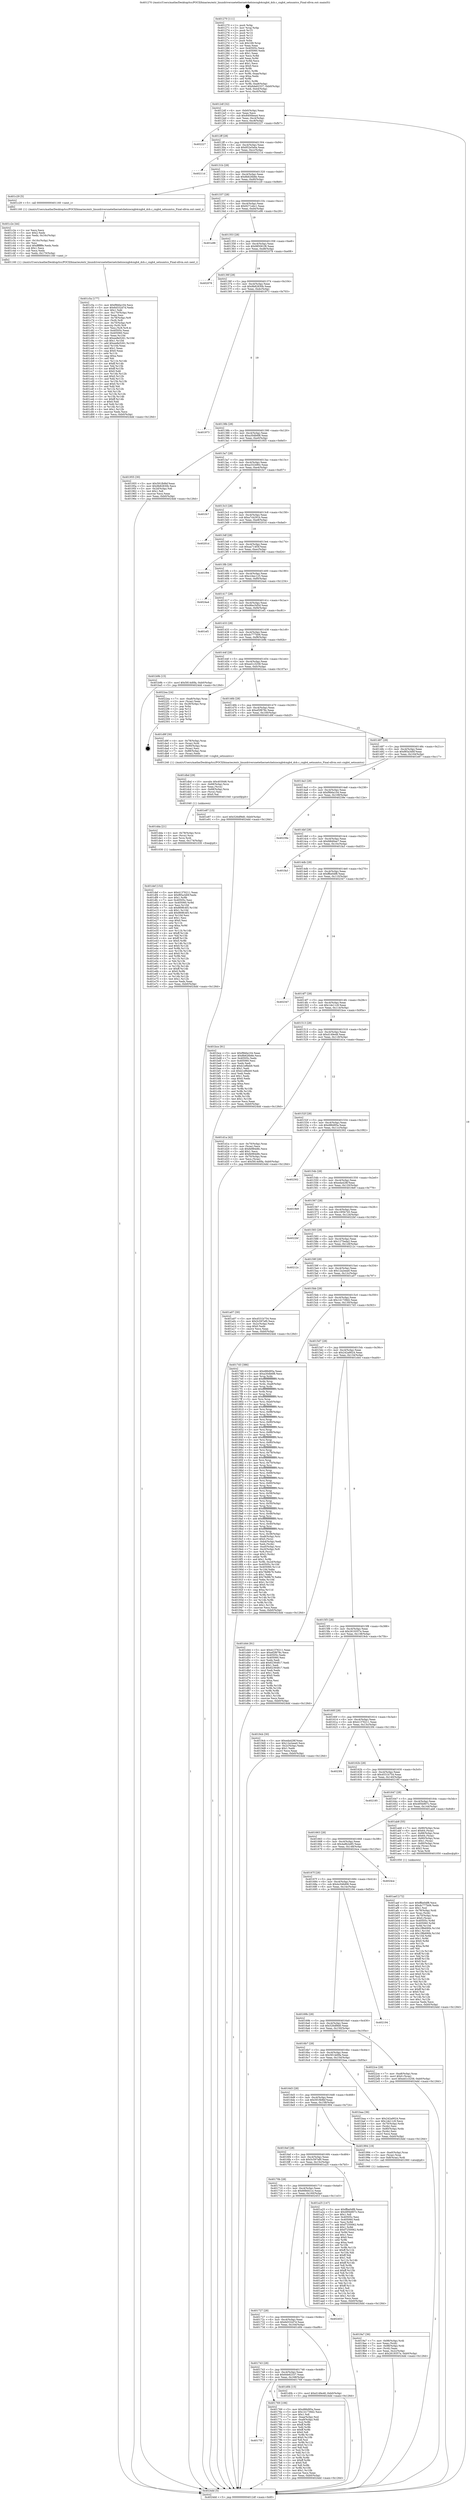 digraph "0x401270" {
  label = "0x401270 (/mnt/c/Users/mathe/Desktop/tcc/POCII/binaries/extr_linuxdriversnetethernetchelsiocxgb4cxgb4_dcb.c_cxgb4_setnumtcs_Final-ollvm.out::main(0))"
  labelloc = "t"
  node[shape=record]

  Entry [label="",width=0.3,height=0.3,shape=circle,fillcolor=black,style=filled]
  "0x4012df" [label="{
     0x4012df [32]\l
     | [instrs]\l
     &nbsp;&nbsp;0x4012df \<+6\>: mov -0xb0(%rbp),%eax\l
     &nbsp;&nbsp;0x4012e5 \<+2\>: mov %eax,%ecx\l
     &nbsp;&nbsp;0x4012e7 \<+6\>: sub $0x8400bea4,%ecx\l
     &nbsp;&nbsp;0x4012ed \<+6\>: mov %eax,-0xc4(%rbp)\l
     &nbsp;&nbsp;0x4012f3 \<+6\>: mov %ecx,-0xc8(%rbp)\l
     &nbsp;&nbsp;0x4012f9 \<+6\>: je 0000000000402227 \<main+0xfb7\>\l
  }"]
  "0x402227" [label="{
     0x402227\l
  }", style=dashed]
  "0x4012ff" [label="{
     0x4012ff [28]\l
     | [instrs]\l
     &nbsp;&nbsp;0x4012ff \<+5\>: jmp 0000000000401304 \<main+0x94\>\l
     &nbsp;&nbsp;0x401304 \<+6\>: mov -0xc4(%rbp),%eax\l
     &nbsp;&nbsp;0x40130a \<+5\>: sub $0x852e5a0a,%eax\l
     &nbsp;&nbsp;0x40130f \<+6\>: mov %eax,-0xcc(%rbp)\l
     &nbsp;&nbsp;0x401315 \<+6\>: je 000000000040211d \<main+0xead\>\l
  }"]
  Exit [label="",width=0.3,height=0.3,shape=circle,fillcolor=black,style=filled,peripheries=2]
  "0x40211d" [label="{
     0x40211d\l
  }", style=dashed]
  "0x40131b" [label="{
     0x40131b [28]\l
     | [instrs]\l
     &nbsp;&nbsp;0x40131b \<+5\>: jmp 0000000000401320 \<main+0xb0\>\l
     &nbsp;&nbsp;0x401320 \<+6\>: mov -0xc4(%rbp),%eax\l
     &nbsp;&nbsp;0x401326 \<+5\>: sub $0x8b626b8e,%eax\l
     &nbsp;&nbsp;0x40132b \<+6\>: mov %eax,-0xd0(%rbp)\l
     &nbsp;&nbsp;0x401331 \<+6\>: je 0000000000401c29 \<main+0x9b9\>\l
  }"]
  "0x401def" [label="{
     0x401def [152]\l
     | [instrs]\l
     &nbsp;&nbsp;0x401def \<+5\>: mov $0x41376211,%eax\l
     &nbsp;&nbsp;0x401df4 \<+5\>: mov $0xf85a3d0f,%edx\l
     &nbsp;&nbsp;0x401df9 \<+3\>: mov $0x1,%r8b\l
     &nbsp;&nbsp;0x401dfc \<+7\>: mov 0x40505c,%esi\l
     &nbsp;&nbsp;0x401e03 \<+8\>: mov 0x405060,%r9d\l
     &nbsp;&nbsp;0x401e0b \<+3\>: mov %esi,%r10d\l
     &nbsp;&nbsp;0x401e0e \<+7\>: sub $0x869fc4f3,%r10d\l
     &nbsp;&nbsp;0x401e15 \<+4\>: sub $0x1,%r10d\l
     &nbsp;&nbsp;0x401e19 \<+7\>: add $0x869fc4f3,%r10d\l
     &nbsp;&nbsp;0x401e20 \<+4\>: imul %r10d,%esi\l
     &nbsp;&nbsp;0x401e24 \<+3\>: and $0x1,%esi\l
     &nbsp;&nbsp;0x401e27 \<+3\>: cmp $0x0,%esi\l
     &nbsp;&nbsp;0x401e2a \<+4\>: sete %r11b\l
     &nbsp;&nbsp;0x401e2e \<+4\>: cmp $0xa,%r9d\l
     &nbsp;&nbsp;0x401e32 \<+3\>: setl %bl\l
     &nbsp;&nbsp;0x401e35 \<+3\>: mov %r11b,%r14b\l
     &nbsp;&nbsp;0x401e38 \<+4\>: xor $0xff,%r14b\l
     &nbsp;&nbsp;0x401e3c \<+3\>: mov %bl,%r15b\l
     &nbsp;&nbsp;0x401e3f \<+4\>: xor $0xff,%r15b\l
     &nbsp;&nbsp;0x401e43 \<+4\>: xor $0x0,%r8b\l
     &nbsp;&nbsp;0x401e47 \<+3\>: mov %r14b,%r12b\l
     &nbsp;&nbsp;0x401e4a \<+4\>: and $0x0,%r12b\l
     &nbsp;&nbsp;0x401e4e \<+3\>: and %r8b,%r11b\l
     &nbsp;&nbsp;0x401e51 \<+3\>: mov %r15b,%r13b\l
     &nbsp;&nbsp;0x401e54 \<+4\>: and $0x0,%r13b\l
     &nbsp;&nbsp;0x401e58 \<+3\>: and %r8b,%bl\l
     &nbsp;&nbsp;0x401e5b \<+3\>: or %r11b,%r12b\l
     &nbsp;&nbsp;0x401e5e \<+3\>: or %bl,%r13b\l
     &nbsp;&nbsp;0x401e61 \<+3\>: xor %r13b,%r12b\l
     &nbsp;&nbsp;0x401e64 \<+3\>: or %r15b,%r14b\l
     &nbsp;&nbsp;0x401e67 \<+4\>: xor $0xff,%r14b\l
     &nbsp;&nbsp;0x401e6b \<+4\>: or $0x0,%r8b\l
     &nbsp;&nbsp;0x401e6f \<+3\>: and %r8b,%r14b\l
     &nbsp;&nbsp;0x401e72 \<+3\>: or %r14b,%r12b\l
     &nbsp;&nbsp;0x401e75 \<+4\>: test $0x1,%r12b\l
     &nbsp;&nbsp;0x401e79 \<+3\>: cmovne %edx,%eax\l
     &nbsp;&nbsp;0x401e7c \<+6\>: mov %eax,-0xb0(%rbp)\l
     &nbsp;&nbsp;0x401e82 \<+5\>: jmp 00000000004024dd \<main+0x126d\>\l
  }"]
  "0x401c29" [label="{
     0x401c29 [5]\l
     | [instrs]\l
     &nbsp;&nbsp;0x401c29 \<+5\>: call 0000000000401160 \<next_i\>\l
     | [calls]\l
     &nbsp;&nbsp;0x401160 \{1\} (/mnt/c/Users/mathe/Desktop/tcc/POCII/binaries/extr_linuxdriversnetethernetchelsiocxgb4cxgb4_dcb.c_cxgb4_setnumtcs_Final-ollvm.out::next_i)\l
  }"]
  "0x401337" [label="{
     0x401337 [28]\l
     | [instrs]\l
     &nbsp;&nbsp;0x401337 \<+5\>: jmp 000000000040133c \<main+0xcc\>\l
     &nbsp;&nbsp;0x40133c \<+6\>: mov -0xc4(%rbp),%eax\l
     &nbsp;&nbsp;0x401342 \<+5\>: sub $0x9271ebc1,%eax\l
     &nbsp;&nbsp;0x401347 \<+6\>: mov %eax,-0xd4(%rbp)\l
     &nbsp;&nbsp;0x40134d \<+6\>: je 0000000000401e96 \<main+0xc26\>\l
  }"]
  "0x401dda" [label="{
     0x401dda [21]\l
     | [instrs]\l
     &nbsp;&nbsp;0x401dda \<+4\>: mov -0x78(%rbp),%rcx\l
     &nbsp;&nbsp;0x401dde \<+3\>: mov (%rcx),%rcx\l
     &nbsp;&nbsp;0x401de1 \<+3\>: mov %rcx,%rdi\l
     &nbsp;&nbsp;0x401de4 \<+6\>: mov %eax,-0x174(%rbp)\l
     &nbsp;&nbsp;0x401dea \<+5\>: call 0000000000401030 \<free@plt\>\l
     | [calls]\l
     &nbsp;&nbsp;0x401030 \{1\} (unknown)\l
  }"]
  "0x401e96" [label="{
     0x401e96\l
  }", style=dashed]
  "0x401353" [label="{
     0x401353 [28]\l
     | [instrs]\l
     &nbsp;&nbsp;0x401353 \<+5\>: jmp 0000000000401358 \<main+0xe8\>\l
     &nbsp;&nbsp;0x401358 \<+6\>: mov -0xc4(%rbp),%eax\l
     &nbsp;&nbsp;0x40135e \<+5\>: sub $0x985061f6,%eax\l
     &nbsp;&nbsp;0x401363 \<+6\>: mov %eax,-0xd8(%rbp)\l
     &nbsp;&nbsp;0x401369 \<+6\>: je 0000000000402078 \<main+0xe08\>\l
  }"]
  "0x401dbd" [label="{
     0x401dbd [29]\l
     | [instrs]\l
     &nbsp;&nbsp;0x401dbd \<+10\>: movabs $0x4030d6,%rdi\l
     &nbsp;&nbsp;0x401dc7 \<+4\>: mov -0x68(%rbp),%rcx\l
     &nbsp;&nbsp;0x401dcb \<+2\>: mov %eax,(%rcx)\l
     &nbsp;&nbsp;0x401dcd \<+4\>: mov -0x68(%rbp),%rcx\l
     &nbsp;&nbsp;0x401dd1 \<+2\>: mov (%rcx),%esi\l
     &nbsp;&nbsp;0x401dd3 \<+2\>: mov $0x0,%al\l
     &nbsp;&nbsp;0x401dd5 \<+5\>: call 0000000000401040 \<printf@plt\>\l
     | [calls]\l
     &nbsp;&nbsp;0x401040 \{1\} (unknown)\l
  }"]
  "0x402078" [label="{
     0x402078\l
  }", style=dashed]
  "0x40136f" [label="{
     0x40136f [28]\l
     | [instrs]\l
     &nbsp;&nbsp;0x40136f \<+5\>: jmp 0000000000401374 \<main+0x104\>\l
     &nbsp;&nbsp;0x401374 \<+6\>: mov -0xc4(%rbp),%eax\l
     &nbsp;&nbsp;0x40137a \<+5\>: sub $0x9b82830b,%eax\l
     &nbsp;&nbsp;0x40137f \<+6\>: mov %eax,-0xdc(%rbp)\l
     &nbsp;&nbsp;0x401385 \<+6\>: je 0000000000401973 \<main+0x703\>\l
  }"]
  "0x401c5a" [label="{
     0x401c5a [177]\l
     | [instrs]\l
     &nbsp;&nbsp;0x401c5a \<+5\>: mov $0xf9b6a104,%ecx\l
     &nbsp;&nbsp;0x401c5f \<+5\>: mov $0x6d332d7d,%edx\l
     &nbsp;&nbsp;0x401c64 \<+3\>: mov $0x1,%dil\l
     &nbsp;&nbsp;0x401c67 \<+6\>: mov -0x170(%rbp),%esi\l
     &nbsp;&nbsp;0x401c6d \<+3\>: imul %eax,%esi\l
     &nbsp;&nbsp;0x401c70 \<+4\>: mov -0x78(%rbp),%r8\l
     &nbsp;&nbsp;0x401c74 \<+3\>: mov (%r8),%r8\l
     &nbsp;&nbsp;0x401c77 \<+4\>: mov -0x70(%rbp),%r9\l
     &nbsp;&nbsp;0x401c7b \<+3\>: movslq (%r9),%r9\l
     &nbsp;&nbsp;0x401c7e \<+4\>: mov %esi,(%r8,%r9,4)\l
     &nbsp;&nbsp;0x401c82 \<+7\>: mov 0x40505c,%eax\l
     &nbsp;&nbsp;0x401c89 \<+7\>: mov 0x405060,%esi\l
     &nbsp;&nbsp;0x401c90 \<+3\>: mov %eax,%r10d\l
     &nbsp;&nbsp;0x401c93 \<+7\>: sub $0xee8e5261,%r10d\l
     &nbsp;&nbsp;0x401c9a \<+4\>: sub $0x1,%r10d\l
     &nbsp;&nbsp;0x401c9e \<+7\>: add $0xee8e5261,%r10d\l
     &nbsp;&nbsp;0x401ca5 \<+4\>: imul %r10d,%eax\l
     &nbsp;&nbsp;0x401ca9 \<+3\>: and $0x1,%eax\l
     &nbsp;&nbsp;0x401cac \<+3\>: cmp $0x0,%eax\l
     &nbsp;&nbsp;0x401caf \<+4\>: sete %r11b\l
     &nbsp;&nbsp;0x401cb3 \<+3\>: cmp $0xa,%esi\l
     &nbsp;&nbsp;0x401cb6 \<+3\>: setl %bl\l
     &nbsp;&nbsp;0x401cb9 \<+3\>: mov %r11b,%r14b\l
     &nbsp;&nbsp;0x401cbc \<+4\>: xor $0xff,%r14b\l
     &nbsp;&nbsp;0x401cc0 \<+3\>: mov %bl,%r15b\l
     &nbsp;&nbsp;0x401cc3 \<+4\>: xor $0xff,%r15b\l
     &nbsp;&nbsp;0x401cc7 \<+4\>: xor $0x0,%dil\l
     &nbsp;&nbsp;0x401ccb \<+3\>: mov %r14b,%r12b\l
     &nbsp;&nbsp;0x401cce \<+4\>: and $0x0,%r12b\l
     &nbsp;&nbsp;0x401cd2 \<+3\>: and %dil,%r11b\l
     &nbsp;&nbsp;0x401cd5 \<+3\>: mov %r15b,%r13b\l
     &nbsp;&nbsp;0x401cd8 \<+4\>: and $0x0,%r13b\l
     &nbsp;&nbsp;0x401cdc \<+3\>: and %dil,%bl\l
     &nbsp;&nbsp;0x401cdf \<+3\>: or %r11b,%r12b\l
     &nbsp;&nbsp;0x401ce2 \<+3\>: or %bl,%r13b\l
     &nbsp;&nbsp;0x401ce5 \<+3\>: xor %r13b,%r12b\l
     &nbsp;&nbsp;0x401ce8 \<+3\>: or %r15b,%r14b\l
     &nbsp;&nbsp;0x401ceb \<+4\>: xor $0xff,%r14b\l
     &nbsp;&nbsp;0x401cef \<+4\>: or $0x0,%dil\l
     &nbsp;&nbsp;0x401cf3 \<+3\>: and %dil,%r14b\l
     &nbsp;&nbsp;0x401cf6 \<+3\>: or %r14b,%r12b\l
     &nbsp;&nbsp;0x401cf9 \<+4\>: test $0x1,%r12b\l
     &nbsp;&nbsp;0x401cfd \<+3\>: cmovne %edx,%ecx\l
     &nbsp;&nbsp;0x401d00 \<+6\>: mov %ecx,-0xb0(%rbp)\l
     &nbsp;&nbsp;0x401d06 \<+5\>: jmp 00000000004024dd \<main+0x126d\>\l
  }"]
  "0x401973" [label="{
     0x401973\l
  }", style=dashed]
  "0x40138b" [label="{
     0x40138b [28]\l
     | [instrs]\l
     &nbsp;&nbsp;0x40138b \<+5\>: jmp 0000000000401390 \<main+0x120\>\l
     &nbsp;&nbsp;0x401390 \<+6\>: mov -0xc4(%rbp),%eax\l
     &nbsp;&nbsp;0x401396 \<+5\>: sub $0xa30db6f8,%eax\l
     &nbsp;&nbsp;0x40139b \<+6\>: mov %eax,-0xe0(%rbp)\l
     &nbsp;&nbsp;0x4013a1 \<+6\>: je 0000000000401955 \<main+0x6e5\>\l
  }"]
  "0x401c2e" [label="{
     0x401c2e [44]\l
     | [instrs]\l
     &nbsp;&nbsp;0x401c2e \<+2\>: xor %ecx,%ecx\l
     &nbsp;&nbsp;0x401c30 \<+5\>: mov $0x2,%edx\l
     &nbsp;&nbsp;0x401c35 \<+6\>: mov %edx,-0x16c(%rbp)\l
     &nbsp;&nbsp;0x401c3b \<+1\>: cltd\l
     &nbsp;&nbsp;0x401c3c \<+6\>: mov -0x16c(%rbp),%esi\l
     &nbsp;&nbsp;0x401c42 \<+2\>: idiv %esi\l
     &nbsp;&nbsp;0x401c44 \<+6\>: imul $0xfffffffe,%edx,%edx\l
     &nbsp;&nbsp;0x401c4a \<+3\>: sub $0x1,%ecx\l
     &nbsp;&nbsp;0x401c4d \<+2\>: sub %ecx,%edx\l
     &nbsp;&nbsp;0x401c4f \<+6\>: mov %edx,-0x170(%rbp)\l
     &nbsp;&nbsp;0x401c55 \<+5\>: call 0000000000401160 \<next_i\>\l
     | [calls]\l
     &nbsp;&nbsp;0x401160 \{1\} (/mnt/c/Users/mathe/Desktop/tcc/POCII/binaries/extr_linuxdriversnetethernetchelsiocxgb4cxgb4_dcb.c_cxgb4_setnumtcs_Final-ollvm.out::next_i)\l
  }"]
  "0x401955" [label="{
     0x401955 [30]\l
     | [instrs]\l
     &nbsp;&nbsp;0x401955 \<+5\>: mov $0x591fb9bf,%eax\l
     &nbsp;&nbsp;0x40195a \<+5\>: mov $0x9b82830b,%ecx\l
     &nbsp;&nbsp;0x40195f \<+3\>: mov -0x2d(%rbp),%dl\l
     &nbsp;&nbsp;0x401962 \<+3\>: test $0x1,%dl\l
     &nbsp;&nbsp;0x401965 \<+3\>: cmovne %ecx,%eax\l
     &nbsp;&nbsp;0x401968 \<+6\>: mov %eax,-0xb0(%rbp)\l
     &nbsp;&nbsp;0x40196e \<+5\>: jmp 00000000004024dd \<main+0x126d\>\l
  }"]
  "0x4013a7" [label="{
     0x4013a7 [28]\l
     | [instrs]\l
     &nbsp;&nbsp;0x4013a7 \<+5\>: jmp 00000000004013ac \<main+0x13c\>\l
     &nbsp;&nbsp;0x4013ac \<+6\>: mov -0xc4(%rbp),%eax\l
     &nbsp;&nbsp;0x4013b2 \<+5\>: sub $0xa332490c,%eax\l
     &nbsp;&nbsp;0x4013b7 \<+6\>: mov %eax,-0xe4(%rbp)\l
     &nbsp;&nbsp;0x4013bd \<+6\>: je 0000000000401fc7 \<main+0xd57\>\l
  }"]
  "0x401aef" [label="{
     0x401aef [172]\l
     | [instrs]\l
     &nbsp;&nbsp;0x401aef \<+5\>: mov $0xffbe0df8,%ecx\l
     &nbsp;&nbsp;0x401af4 \<+5\>: mov $0xdc777b06,%edx\l
     &nbsp;&nbsp;0x401af9 \<+3\>: mov $0x1,%sil\l
     &nbsp;&nbsp;0x401afc \<+4\>: mov -0x78(%rbp),%rdi\l
     &nbsp;&nbsp;0x401b00 \<+3\>: mov %rax,(%rdi)\l
     &nbsp;&nbsp;0x401b03 \<+4\>: mov -0x70(%rbp),%rax\l
     &nbsp;&nbsp;0x401b07 \<+6\>: movl $0x0,(%rax)\l
     &nbsp;&nbsp;0x401b0d \<+8\>: mov 0x40505c,%r8d\l
     &nbsp;&nbsp;0x401b15 \<+8\>: mov 0x405060,%r9d\l
     &nbsp;&nbsp;0x401b1d \<+3\>: mov %r8d,%r10d\l
     &nbsp;&nbsp;0x401b20 \<+7\>: add $0x1f8b690b,%r10d\l
     &nbsp;&nbsp;0x401b27 \<+4\>: sub $0x1,%r10d\l
     &nbsp;&nbsp;0x401b2b \<+7\>: sub $0x1f8b690b,%r10d\l
     &nbsp;&nbsp;0x401b32 \<+4\>: imul %r10d,%r8d\l
     &nbsp;&nbsp;0x401b36 \<+4\>: and $0x1,%r8d\l
     &nbsp;&nbsp;0x401b3a \<+4\>: cmp $0x0,%r8d\l
     &nbsp;&nbsp;0x401b3e \<+4\>: sete %r11b\l
     &nbsp;&nbsp;0x401b42 \<+4\>: cmp $0xa,%r9d\l
     &nbsp;&nbsp;0x401b46 \<+3\>: setl %bl\l
     &nbsp;&nbsp;0x401b49 \<+3\>: mov %r11b,%r14b\l
     &nbsp;&nbsp;0x401b4c \<+4\>: xor $0xff,%r14b\l
     &nbsp;&nbsp;0x401b50 \<+3\>: mov %bl,%r15b\l
     &nbsp;&nbsp;0x401b53 \<+4\>: xor $0xff,%r15b\l
     &nbsp;&nbsp;0x401b57 \<+4\>: xor $0x0,%sil\l
     &nbsp;&nbsp;0x401b5b \<+3\>: mov %r14b,%r12b\l
     &nbsp;&nbsp;0x401b5e \<+4\>: and $0x0,%r12b\l
     &nbsp;&nbsp;0x401b62 \<+3\>: and %sil,%r11b\l
     &nbsp;&nbsp;0x401b65 \<+3\>: mov %r15b,%r13b\l
     &nbsp;&nbsp;0x401b68 \<+4\>: and $0x0,%r13b\l
     &nbsp;&nbsp;0x401b6c \<+3\>: and %sil,%bl\l
     &nbsp;&nbsp;0x401b6f \<+3\>: or %r11b,%r12b\l
     &nbsp;&nbsp;0x401b72 \<+3\>: or %bl,%r13b\l
     &nbsp;&nbsp;0x401b75 \<+3\>: xor %r13b,%r12b\l
     &nbsp;&nbsp;0x401b78 \<+3\>: or %r15b,%r14b\l
     &nbsp;&nbsp;0x401b7b \<+4\>: xor $0xff,%r14b\l
     &nbsp;&nbsp;0x401b7f \<+4\>: or $0x0,%sil\l
     &nbsp;&nbsp;0x401b83 \<+3\>: and %sil,%r14b\l
     &nbsp;&nbsp;0x401b86 \<+3\>: or %r14b,%r12b\l
     &nbsp;&nbsp;0x401b89 \<+4\>: test $0x1,%r12b\l
     &nbsp;&nbsp;0x401b8d \<+3\>: cmovne %edx,%ecx\l
     &nbsp;&nbsp;0x401b90 \<+6\>: mov %ecx,-0xb0(%rbp)\l
     &nbsp;&nbsp;0x401b96 \<+5\>: jmp 00000000004024dd \<main+0x126d\>\l
  }"]
  "0x401fc7" [label="{
     0x401fc7\l
  }", style=dashed]
  "0x4013c3" [label="{
     0x4013c3 [28]\l
     | [instrs]\l
     &nbsp;&nbsp;0x4013c3 \<+5\>: jmp 00000000004013c8 \<main+0x158\>\l
     &nbsp;&nbsp;0x4013c8 \<+6\>: mov -0xc4(%rbp),%eax\l
     &nbsp;&nbsp;0x4013ce \<+5\>: sub $0xa7cb291b,%eax\l
     &nbsp;&nbsp;0x4013d3 \<+6\>: mov %eax,-0xe8(%rbp)\l
     &nbsp;&nbsp;0x4013d9 \<+6\>: je 000000000040201d \<main+0xdad\>\l
  }"]
  "0x4019a7" [label="{
     0x4019a7 [36]\l
     | [instrs]\l
     &nbsp;&nbsp;0x4019a7 \<+7\>: mov -0x98(%rbp),%rdi\l
     &nbsp;&nbsp;0x4019ae \<+2\>: mov %eax,(%rdi)\l
     &nbsp;&nbsp;0x4019b0 \<+7\>: mov -0x98(%rbp),%rdi\l
     &nbsp;&nbsp;0x4019b7 \<+2\>: mov (%rdi),%eax\l
     &nbsp;&nbsp;0x4019b9 \<+3\>: mov %eax,-0x2c(%rbp)\l
     &nbsp;&nbsp;0x4019bc \<+10\>: movl $0x2619357e,-0xb0(%rbp)\l
     &nbsp;&nbsp;0x4019c6 \<+5\>: jmp 00000000004024dd \<main+0x126d\>\l
  }"]
  "0x40201d" [label="{
     0x40201d\l
  }", style=dashed]
  "0x4013df" [label="{
     0x4013df [28]\l
     | [instrs]\l
     &nbsp;&nbsp;0x4013df \<+5\>: jmp 00000000004013e4 \<main+0x174\>\l
     &nbsp;&nbsp;0x4013e4 \<+6\>: mov -0xc4(%rbp),%eax\l
     &nbsp;&nbsp;0x4013ea \<+5\>: sub $0xaa714f3f,%eax\l
     &nbsp;&nbsp;0x4013ef \<+6\>: mov %eax,-0xec(%rbp)\l
     &nbsp;&nbsp;0x4013f5 \<+6\>: je 0000000000401f94 \<main+0xd24\>\l
  }"]
  "0x401270" [label="{
     0x401270 [111]\l
     | [instrs]\l
     &nbsp;&nbsp;0x401270 \<+1\>: push %rbp\l
     &nbsp;&nbsp;0x401271 \<+3\>: mov %rsp,%rbp\l
     &nbsp;&nbsp;0x401274 \<+2\>: push %r15\l
     &nbsp;&nbsp;0x401276 \<+2\>: push %r14\l
     &nbsp;&nbsp;0x401278 \<+2\>: push %r13\l
     &nbsp;&nbsp;0x40127a \<+2\>: push %r12\l
     &nbsp;&nbsp;0x40127c \<+1\>: push %rbx\l
     &nbsp;&nbsp;0x40127d \<+7\>: sub $0x168,%rsp\l
     &nbsp;&nbsp;0x401284 \<+2\>: xor %eax,%eax\l
     &nbsp;&nbsp;0x401286 \<+7\>: mov 0x40505c,%ecx\l
     &nbsp;&nbsp;0x40128d \<+7\>: mov 0x405060,%edx\l
     &nbsp;&nbsp;0x401294 \<+3\>: sub $0x1,%eax\l
     &nbsp;&nbsp;0x401297 \<+3\>: mov %ecx,%r8d\l
     &nbsp;&nbsp;0x40129a \<+3\>: add %eax,%r8d\l
     &nbsp;&nbsp;0x40129d \<+4\>: imul %r8d,%ecx\l
     &nbsp;&nbsp;0x4012a1 \<+3\>: and $0x1,%ecx\l
     &nbsp;&nbsp;0x4012a4 \<+3\>: cmp $0x0,%ecx\l
     &nbsp;&nbsp;0x4012a7 \<+4\>: sete %r9b\l
     &nbsp;&nbsp;0x4012ab \<+4\>: and $0x1,%r9b\l
     &nbsp;&nbsp;0x4012af \<+7\>: mov %r9b,-0xaa(%rbp)\l
     &nbsp;&nbsp;0x4012b6 \<+3\>: cmp $0xa,%edx\l
     &nbsp;&nbsp;0x4012b9 \<+4\>: setl %r9b\l
     &nbsp;&nbsp;0x4012bd \<+4\>: and $0x1,%r9b\l
     &nbsp;&nbsp;0x4012c1 \<+7\>: mov %r9b,-0xa9(%rbp)\l
     &nbsp;&nbsp;0x4012c8 \<+10\>: movl $0x6de62337,-0xb0(%rbp)\l
     &nbsp;&nbsp;0x4012d2 \<+6\>: mov %edi,-0xb4(%rbp)\l
     &nbsp;&nbsp;0x4012d8 \<+7\>: mov %rsi,-0xc0(%rbp)\l
  }"]
  "0x401f94" [label="{
     0x401f94\l
  }", style=dashed]
  "0x4013fb" [label="{
     0x4013fb [28]\l
     | [instrs]\l
     &nbsp;&nbsp;0x4013fb \<+5\>: jmp 0000000000401400 \<main+0x190\>\l
     &nbsp;&nbsp;0x401400 \<+6\>: mov -0xc4(%rbp),%eax\l
     &nbsp;&nbsp;0x401406 \<+5\>: sub $0xc24ec125,%eax\l
     &nbsp;&nbsp;0x40140b \<+6\>: mov %eax,-0xf0(%rbp)\l
     &nbsp;&nbsp;0x401411 \<+6\>: je 00000000004024a4 \<main+0x1234\>\l
  }"]
  "0x4024dd" [label="{
     0x4024dd [5]\l
     | [instrs]\l
     &nbsp;&nbsp;0x4024dd \<+5\>: jmp 00000000004012df \<main+0x6f\>\l
  }"]
  "0x4024a4" [label="{
     0x4024a4\l
  }", style=dashed]
  "0x401417" [label="{
     0x401417 [28]\l
     | [instrs]\l
     &nbsp;&nbsp;0x401417 \<+5\>: jmp 000000000040141c \<main+0x1ac\>\l
     &nbsp;&nbsp;0x40141c \<+6\>: mov -0xc4(%rbp),%eax\l
     &nbsp;&nbsp;0x401422 \<+5\>: sub $0xd6ec5d5d,%eax\l
     &nbsp;&nbsp;0x401427 \<+6\>: mov %eax,-0xf4(%rbp)\l
     &nbsp;&nbsp;0x40142d \<+6\>: je 0000000000401ef1 \<main+0xc81\>\l
  }"]
  "0x40175f" [label="{
     0x40175f\l
  }", style=dashed]
  "0x401ef1" [label="{
     0x401ef1\l
  }", style=dashed]
  "0x401433" [label="{
     0x401433 [28]\l
     | [instrs]\l
     &nbsp;&nbsp;0x401433 \<+5\>: jmp 0000000000401438 \<main+0x1c8\>\l
     &nbsp;&nbsp;0x401438 \<+6\>: mov -0xc4(%rbp),%eax\l
     &nbsp;&nbsp;0x40143e \<+5\>: sub $0xdc777b06,%eax\l
     &nbsp;&nbsp;0x401443 \<+6\>: mov %eax,-0xf8(%rbp)\l
     &nbsp;&nbsp;0x401449 \<+6\>: je 0000000000401b9b \<main+0x92b\>\l
  }"]
  "0x401769" [label="{
     0x401769 [106]\l
     | [instrs]\l
     &nbsp;&nbsp;0x401769 \<+5\>: mov $0xd86d95a,%eax\l
     &nbsp;&nbsp;0x40176e \<+5\>: mov $0x141739d2,%ecx\l
     &nbsp;&nbsp;0x401773 \<+2\>: mov $0x1,%dl\l
     &nbsp;&nbsp;0x401775 \<+7\>: mov -0xaa(%rbp),%sil\l
     &nbsp;&nbsp;0x40177c \<+7\>: mov -0xa9(%rbp),%dil\l
     &nbsp;&nbsp;0x401783 \<+3\>: mov %sil,%r8b\l
     &nbsp;&nbsp;0x401786 \<+4\>: xor $0xff,%r8b\l
     &nbsp;&nbsp;0x40178a \<+3\>: mov %dil,%r9b\l
     &nbsp;&nbsp;0x40178d \<+4\>: xor $0xff,%r9b\l
     &nbsp;&nbsp;0x401791 \<+3\>: xor $0x0,%dl\l
     &nbsp;&nbsp;0x401794 \<+3\>: mov %r8b,%r10b\l
     &nbsp;&nbsp;0x401797 \<+4\>: and $0x0,%r10b\l
     &nbsp;&nbsp;0x40179b \<+3\>: and %dl,%sil\l
     &nbsp;&nbsp;0x40179e \<+3\>: mov %r9b,%r11b\l
     &nbsp;&nbsp;0x4017a1 \<+4\>: and $0x0,%r11b\l
     &nbsp;&nbsp;0x4017a5 \<+3\>: and %dl,%dil\l
     &nbsp;&nbsp;0x4017a8 \<+3\>: or %sil,%r10b\l
     &nbsp;&nbsp;0x4017ab \<+3\>: or %dil,%r11b\l
     &nbsp;&nbsp;0x4017ae \<+3\>: xor %r11b,%r10b\l
     &nbsp;&nbsp;0x4017b1 \<+3\>: or %r9b,%r8b\l
     &nbsp;&nbsp;0x4017b4 \<+4\>: xor $0xff,%r8b\l
     &nbsp;&nbsp;0x4017b8 \<+3\>: or $0x0,%dl\l
     &nbsp;&nbsp;0x4017bb \<+3\>: and %dl,%r8b\l
     &nbsp;&nbsp;0x4017be \<+3\>: or %r8b,%r10b\l
     &nbsp;&nbsp;0x4017c1 \<+4\>: test $0x1,%r10b\l
     &nbsp;&nbsp;0x4017c5 \<+3\>: cmovne %ecx,%eax\l
     &nbsp;&nbsp;0x4017c8 \<+6\>: mov %eax,-0xb0(%rbp)\l
     &nbsp;&nbsp;0x4017ce \<+5\>: jmp 00000000004024dd \<main+0x126d\>\l
  }"]
  "0x401b9b" [label="{
     0x401b9b [15]\l
     | [instrs]\l
     &nbsp;&nbsp;0x401b9b \<+10\>: movl $0x5814d0fa,-0xb0(%rbp)\l
     &nbsp;&nbsp;0x401ba5 \<+5\>: jmp 00000000004024dd \<main+0x126d\>\l
  }"]
  "0x40144f" [label="{
     0x40144f [28]\l
     | [instrs]\l
     &nbsp;&nbsp;0x40144f \<+5\>: jmp 0000000000401454 \<main+0x1e4\>\l
     &nbsp;&nbsp;0x401454 \<+6\>: mov -0xc4(%rbp),%eax\l
     &nbsp;&nbsp;0x40145a \<+5\>: sub $0xed1c3258,%eax\l
     &nbsp;&nbsp;0x40145f \<+6\>: mov %eax,-0xfc(%rbp)\l
     &nbsp;&nbsp;0x401465 \<+6\>: je 00000000004022ea \<main+0x107a\>\l
  }"]
  "0x401743" [label="{
     0x401743 [28]\l
     | [instrs]\l
     &nbsp;&nbsp;0x401743 \<+5\>: jmp 0000000000401748 \<main+0x4d8\>\l
     &nbsp;&nbsp;0x401748 \<+6\>: mov -0xc4(%rbp),%eax\l
     &nbsp;&nbsp;0x40174e \<+5\>: sub $0x6de62337,%eax\l
     &nbsp;&nbsp;0x401753 \<+6\>: mov %eax,-0x168(%rbp)\l
     &nbsp;&nbsp;0x401759 \<+6\>: je 0000000000401769 \<main+0x4f9\>\l
  }"]
  "0x4022ea" [label="{
     0x4022ea [24]\l
     | [instrs]\l
     &nbsp;&nbsp;0x4022ea \<+7\>: mov -0xa8(%rbp),%rax\l
     &nbsp;&nbsp;0x4022f1 \<+2\>: mov (%rax),%eax\l
     &nbsp;&nbsp;0x4022f3 \<+4\>: lea -0x28(%rbp),%rsp\l
     &nbsp;&nbsp;0x4022f7 \<+1\>: pop %rbx\l
     &nbsp;&nbsp;0x4022f8 \<+2\>: pop %r12\l
     &nbsp;&nbsp;0x4022fa \<+2\>: pop %r13\l
     &nbsp;&nbsp;0x4022fc \<+2\>: pop %r14\l
     &nbsp;&nbsp;0x4022fe \<+2\>: pop %r15\l
     &nbsp;&nbsp;0x402300 \<+1\>: pop %rbp\l
     &nbsp;&nbsp;0x402301 \<+1\>: ret\l
  }"]
  "0x40146b" [label="{
     0x40146b [28]\l
     | [instrs]\l
     &nbsp;&nbsp;0x40146b \<+5\>: jmp 0000000000401470 \<main+0x200\>\l
     &nbsp;&nbsp;0x401470 \<+6\>: mov -0xc4(%rbp),%eax\l
     &nbsp;&nbsp;0x401476 \<+5\>: sub $0xef2f678c,%eax\l
     &nbsp;&nbsp;0x40147b \<+6\>: mov %eax,-0x100(%rbp)\l
     &nbsp;&nbsp;0x401481 \<+6\>: je 0000000000401d9f \<main+0xb2f\>\l
  }"]
  "0x401d0b" [label="{
     0x401d0b [15]\l
     | [instrs]\l
     &nbsp;&nbsp;0x401d0b \<+10\>: movl $0xd149e48,-0xb0(%rbp)\l
     &nbsp;&nbsp;0x401d15 \<+5\>: jmp 00000000004024dd \<main+0x126d\>\l
  }"]
  "0x401d9f" [label="{
     0x401d9f [30]\l
     | [instrs]\l
     &nbsp;&nbsp;0x401d9f \<+4\>: mov -0x78(%rbp),%rax\l
     &nbsp;&nbsp;0x401da3 \<+3\>: mov (%rax),%rdi\l
     &nbsp;&nbsp;0x401da6 \<+7\>: mov -0x90(%rbp),%rax\l
     &nbsp;&nbsp;0x401dad \<+2\>: mov (%rax),%esi\l
     &nbsp;&nbsp;0x401daf \<+7\>: mov -0x88(%rbp),%rax\l
     &nbsp;&nbsp;0x401db6 \<+2\>: mov (%rax),%edx\l
     &nbsp;&nbsp;0x401db8 \<+5\>: call 0000000000401240 \<cxgb4_setnumtcs\>\l
     | [calls]\l
     &nbsp;&nbsp;0x401240 \{1\} (/mnt/c/Users/mathe/Desktop/tcc/POCII/binaries/extr_linuxdriversnetethernetchelsiocxgb4cxgb4_dcb.c_cxgb4_setnumtcs_Final-ollvm.out::cxgb4_setnumtcs)\l
  }"]
  "0x401487" [label="{
     0x401487 [28]\l
     | [instrs]\l
     &nbsp;&nbsp;0x401487 \<+5\>: jmp 000000000040148c \<main+0x21c\>\l
     &nbsp;&nbsp;0x40148c \<+6\>: mov -0xc4(%rbp),%eax\l
     &nbsp;&nbsp;0x401492 \<+5\>: sub $0xf85a3d0f,%eax\l
     &nbsp;&nbsp;0x401497 \<+6\>: mov %eax,-0x104(%rbp)\l
     &nbsp;&nbsp;0x40149d \<+6\>: je 0000000000401e87 \<main+0xc17\>\l
  }"]
  "0x401727" [label="{
     0x401727 [28]\l
     | [instrs]\l
     &nbsp;&nbsp;0x401727 \<+5\>: jmp 000000000040172c \<main+0x4bc\>\l
     &nbsp;&nbsp;0x40172c \<+6\>: mov -0xc4(%rbp),%eax\l
     &nbsp;&nbsp;0x401732 \<+5\>: sub $0x6d332d7d,%eax\l
     &nbsp;&nbsp;0x401737 \<+6\>: mov %eax,-0x164(%rbp)\l
     &nbsp;&nbsp;0x40173d \<+6\>: je 0000000000401d0b \<main+0xa9b\>\l
  }"]
  "0x401e87" [label="{
     0x401e87 [15]\l
     | [instrs]\l
     &nbsp;&nbsp;0x401e87 \<+10\>: movl $0x526df9d0,-0xb0(%rbp)\l
     &nbsp;&nbsp;0x401e91 \<+5\>: jmp 00000000004024dd \<main+0x126d\>\l
  }"]
  "0x4014a3" [label="{
     0x4014a3 [28]\l
     | [instrs]\l
     &nbsp;&nbsp;0x4014a3 \<+5\>: jmp 00000000004014a8 \<main+0x238\>\l
     &nbsp;&nbsp;0x4014a8 \<+6\>: mov -0xc4(%rbp),%eax\l
     &nbsp;&nbsp;0x4014ae \<+5\>: sub $0xf9b6a104,%eax\l
     &nbsp;&nbsp;0x4014b3 \<+6\>: mov %eax,-0x108(%rbp)\l
     &nbsp;&nbsp;0x4014b9 \<+6\>: je 000000000040239e \<main+0x112e\>\l
  }"]
  "0x402453" [label="{
     0x402453\l
  }", style=dashed]
  "0x40239e" [label="{
     0x40239e\l
  }", style=dashed]
  "0x4014bf" [label="{
     0x4014bf [28]\l
     | [instrs]\l
     &nbsp;&nbsp;0x4014bf \<+5\>: jmp 00000000004014c4 \<main+0x254\>\l
     &nbsp;&nbsp;0x4014c4 \<+6\>: mov -0xc4(%rbp),%eax\l
     &nbsp;&nbsp;0x4014ca \<+5\>: sub $0xfd6d0ee7,%eax\l
     &nbsp;&nbsp;0x4014cf \<+6\>: mov %eax,-0x10c(%rbp)\l
     &nbsp;&nbsp;0x4014d5 \<+6\>: je 0000000000401fa3 \<main+0xd33\>\l
  }"]
  "0x40170b" [label="{
     0x40170b [28]\l
     | [instrs]\l
     &nbsp;&nbsp;0x40170b \<+5\>: jmp 0000000000401710 \<main+0x4a0\>\l
     &nbsp;&nbsp;0x401710 \<+6\>: mov -0xc4(%rbp),%eax\l
     &nbsp;&nbsp;0x401716 \<+5\>: sub $0x668d41cc,%eax\l
     &nbsp;&nbsp;0x40171b \<+6\>: mov %eax,-0x160(%rbp)\l
     &nbsp;&nbsp;0x401721 \<+6\>: je 0000000000402453 \<main+0x11e3\>\l
  }"]
  "0x401fa3" [label="{
     0x401fa3\l
  }", style=dashed]
  "0x4014db" [label="{
     0x4014db [28]\l
     | [instrs]\l
     &nbsp;&nbsp;0x4014db \<+5\>: jmp 00000000004014e0 \<main+0x270\>\l
     &nbsp;&nbsp;0x4014e0 \<+6\>: mov -0xc4(%rbp),%eax\l
     &nbsp;&nbsp;0x4014e6 \<+5\>: sub $0xffbe0df8,%eax\l
     &nbsp;&nbsp;0x4014eb \<+6\>: mov %eax,-0x110(%rbp)\l
     &nbsp;&nbsp;0x4014f1 \<+6\>: je 0000000000402347 \<main+0x10d7\>\l
  }"]
  "0x401a25" [label="{
     0x401a25 [147]\l
     | [instrs]\l
     &nbsp;&nbsp;0x401a25 \<+5\>: mov $0xffbe0df8,%eax\l
     &nbsp;&nbsp;0x401a2a \<+5\>: mov $0x495b907c,%ecx\l
     &nbsp;&nbsp;0x401a2f \<+2\>: mov $0x1,%dl\l
     &nbsp;&nbsp;0x401a31 \<+7\>: mov 0x40505c,%esi\l
     &nbsp;&nbsp;0x401a38 \<+7\>: mov 0x405060,%edi\l
     &nbsp;&nbsp;0x401a3f \<+3\>: mov %esi,%r8d\l
     &nbsp;&nbsp;0x401a42 \<+7\>: add $0xf7250062,%r8d\l
     &nbsp;&nbsp;0x401a49 \<+4\>: sub $0x1,%r8d\l
     &nbsp;&nbsp;0x401a4d \<+7\>: sub $0xf7250062,%r8d\l
     &nbsp;&nbsp;0x401a54 \<+4\>: imul %r8d,%esi\l
     &nbsp;&nbsp;0x401a58 \<+3\>: and $0x1,%esi\l
     &nbsp;&nbsp;0x401a5b \<+3\>: cmp $0x0,%esi\l
     &nbsp;&nbsp;0x401a5e \<+4\>: sete %r9b\l
     &nbsp;&nbsp;0x401a62 \<+3\>: cmp $0xa,%edi\l
     &nbsp;&nbsp;0x401a65 \<+4\>: setl %r10b\l
     &nbsp;&nbsp;0x401a69 \<+3\>: mov %r9b,%r11b\l
     &nbsp;&nbsp;0x401a6c \<+4\>: xor $0xff,%r11b\l
     &nbsp;&nbsp;0x401a70 \<+3\>: mov %r10b,%bl\l
     &nbsp;&nbsp;0x401a73 \<+3\>: xor $0xff,%bl\l
     &nbsp;&nbsp;0x401a76 \<+3\>: xor $0x1,%dl\l
     &nbsp;&nbsp;0x401a79 \<+3\>: mov %r11b,%r14b\l
     &nbsp;&nbsp;0x401a7c \<+4\>: and $0xff,%r14b\l
     &nbsp;&nbsp;0x401a80 \<+3\>: and %dl,%r9b\l
     &nbsp;&nbsp;0x401a83 \<+3\>: mov %bl,%r15b\l
     &nbsp;&nbsp;0x401a86 \<+4\>: and $0xff,%r15b\l
     &nbsp;&nbsp;0x401a8a \<+3\>: and %dl,%r10b\l
     &nbsp;&nbsp;0x401a8d \<+3\>: or %r9b,%r14b\l
     &nbsp;&nbsp;0x401a90 \<+3\>: or %r10b,%r15b\l
     &nbsp;&nbsp;0x401a93 \<+3\>: xor %r15b,%r14b\l
     &nbsp;&nbsp;0x401a96 \<+3\>: or %bl,%r11b\l
     &nbsp;&nbsp;0x401a99 \<+4\>: xor $0xff,%r11b\l
     &nbsp;&nbsp;0x401a9d \<+3\>: or $0x1,%dl\l
     &nbsp;&nbsp;0x401aa0 \<+3\>: and %dl,%r11b\l
     &nbsp;&nbsp;0x401aa3 \<+3\>: or %r11b,%r14b\l
     &nbsp;&nbsp;0x401aa6 \<+4\>: test $0x1,%r14b\l
     &nbsp;&nbsp;0x401aaa \<+3\>: cmovne %ecx,%eax\l
     &nbsp;&nbsp;0x401aad \<+6\>: mov %eax,-0xb0(%rbp)\l
     &nbsp;&nbsp;0x401ab3 \<+5\>: jmp 00000000004024dd \<main+0x126d\>\l
  }"]
  "0x402347" [label="{
     0x402347\l
  }", style=dashed]
  "0x4014f7" [label="{
     0x4014f7 [28]\l
     | [instrs]\l
     &nbsp;&nbsp;0x4014f7 \<+5\>: jmp 00000000004014fc \<main+0x28c\>\l
     &nbsp;&nbsp;0x4014fc \<+6\>: mov -0xc4(%rbp),%eax\l
     &nbsp;&nbsp;0x401502 \<+5\>: sub $0x1de11c9,%eax\l
     &nbsp;&nbsp;0x401507 \<+6\>: mov %eax,-0x114(%rbp)\l
     &nbsp;&nbsp;0x40150d \<+6\>: je 0000000000401bce \<main+0x95e\>\l
  }"]
  "0x4016ef" [label="{
     0x4016ef [28]\l
     | [instrs]\l
     &nbsp;&nbsp;0x4016ef \<+5\>: jmp 00000000004016f4 \<main+0x484\>\l
     &nbsp;&nbsp;0x4016f4 \<+6\>: mov -0xc4(%rbp),%eax\l
     &nbsp;&nbsp;0x4016fa \<+5\>: sub $0x5c597ef0,%eax\l
     &nbsp;&nbsp;0x4016ff \<+6\>: mov %eax,-0x15c(%rbp)\l
     &nbsp;&nbsp;0x401705 \<+6\>: je 0000000000401a25 \<main+0x7b5\>\l
  }"]
  "0x401bce" [label="{
     0x401bce [91]\l
     | [instrs]\l
     &nbsp;&nbsp;0x401bce \<+5\>: mov $0xf9b6a104,%eax\l
     &nbsp;&nbsp;0x401bd3 \<+5\>: mov $0x8b626b8e,%ecx\l
     &nbsp;&nbsp;0x401bd8 \<+7\>: mov 0x40505c,%edx\l
     &nbsp;&nbsp;0x401bdf \<+7\>: mov 0x405060,%esi\l
     &nbsp;&nbsp;0x401be6 \<+2\>: mov %edx,%edi\l
     &nbsp;&nbsp;0x401be8 \<+6\>: add $0xb1ef6eb9,%edi\l
     &nbsp;&nbsp;0x401bee \<+3\>: sub $0x1,%edi\l
     &nbsp;&nbsp;0x401bf1 \<+6\>: sub $0xb1ef6eb9,%edi\l
     &nbsp;&nbsp;0x401bf7 \<+3\>: imul %edi,%edx\l
     &nbsp;&nbsp;0x401bfa \<+3\>: and $0x1,%edx\l
     &nbsp;&nbsp;0x401bfd \<+3\>: cmp $0x0,%edx\l
     &nbsp;&nbsp;0x401c00 \<+4\>: sete %r8b\l
     &nbsp;&nbsp;0x401c04 \<+3\>: cmp $0xa,%esi\l
     &nbsp;&nbsp;0x401c07 \<+4\>: setl %r9b\l
     &nbsp;&nbsp;0x401c0b \<+3\>: mov %r8b,%r10b\l
     &nbsp;&nbsp;0x401c0e \<+3\>: and %r9b,%r10b\l
     &nbsp;&nbsp;0x401c11 \<+3\>: xor %r9b,%r8b\l
     &nbsp;&nbsp;0x401c14 \<+3\>: or %r8b,%r10b\l
     &nbsp;&nbsp;0x401c17 \<+4\>: test $0x1,%r10b\l
     &nbsp;&nbsp;0x401c1b \<+3\>: cmovne %ecx,%eax\l
     &nbsp;&nbsp;0x401c1e \<+6\>: mov %eax,-0xb0(%rbp)\l
     &nbsp;&nbsp;0x401c24 \<+5\>: jmp 00000000004024dd \<main+0x126d\>\l
  }"]
  "0x401513" [label="{
     0x401513 [28]\l
     | [instrs]\l
     &nbsp;&nbsp;0x401513 \<+5\>: jmp 0000000000401518 \<main+0x2a8\>\l
     &nbsp;&nbsp;0x401518 \<+6\>: mov -0xc4(%rbp),%eax\l
     &nbsp;&nbsp;0x40151e \<+5\>: sub $0xd149e48,%eax\l
     &nbsp;&nbsp;0x401523 \<+6\>: mov %eax,-0x118(%rbp)\l
     &nbsp;&nbsp;0x401529 \<+6\>: je 0000000000401d1a \<main+0xaaa\>\l
  }"]
  "0x401994" [label="{
     0x401994 [19]\l
     | [instrs]\l
     &nbsp;&nbsp;0x401994 \<+7\>: mov -0xa0(%rbp),%rax\l
     &nbsp;&nbsp;0x40199b \<+3\>: mov (%rax),%rax\l
     &nbsp;&nbsp;0x40199e \<+4\>: mov 0x8(%rax),%rdi\l
     &nbsp;&nbsp;0x4019a2 \<+5\>: call 0000000000401060 \<atoi@plt\>\l
     | [calls]\l
     &nbsp;&nbsp;0x401060 \{1\} (unknown)\l
  }"]
  "0x401d1a" [label="{
     0x401d1a [42]\l
     | [instrs]\l
     &nbsp;&nbsp;0x401d1a \<+4\>: mov -0x70(%rbp),%rax\l
     &nbsp;&nbsp;0x401d1e \<+2\>: mov (%rax),%ecx\l
     &nbsp;&nbsp;0x401d20 \<+6\>: sub $0xfe984d8c,%ecx\l
     &nbsp;&nbsp;0x401d26 \<+3\>: add $0x1,%ecx\l
     &nbsp;&nbsp;0x401d29 \<+6\>: add $0xfe984d8c,%ecx\l
     &nbsp;&nbsp;0x401d2f \<+4\>: mov -0x70(%rbp),%rax\l
     &nbsp;&nbsp;0x401d33 \<+2\>: mov %ecx,(%rax)\l
     &nbsp;&nbsp;0x401d35 \<+10\>: movl $0x5814d0fa,-0xb0(%rbp)\l
     &nbsp;&nbsp;0x401d3f \<+5\>: jmp 00000000004024dd \<main+0x126d\>\l
  }"]
  "0x40152f" [label="{
     0x40152f [28]\l
     | [instrs]\l
     &nbsp;&nbsp;0x40152f \<+5\>: jmp 0000000000401534 \<main+0x2c4\>\l
     &nbsp;&nbsp;0x401534 \<+6\>: mov -0xc4(%rbp),%eax\l
     &nbsp;&nbsp;0x40153a \<+5\>: sub $0xd86d95a,%eax\l
     &nbsp;&nbsp;0x40153f \<+6\>: mov %eax,-0x11c(%rbp)\l
     &nbsp;&nbsp;0x401545 \<+6\>: je 0000000000402302 \<main+0x1092\>\l
  }"]
  "0x4016d3" [label="{
     0x4016d3 [28]\l
     | [instrs]\l
     &nbsp;&nbsp;0x4016d3 \<+5\>: jmp 00000000004016d8 \<main+0x468\>\l
     &nbsp;&nbsp;0x4016d8 \<+6\>: mov -0xc4(%rbp),%eax\l
     &nbsp;&nbsp;0x4016de \<+5\>: sub $0x591fb9bf,%eax\l
     &nbsp;&nbsp;0x4016e3 \<+6\>: mov %eax,-0x158(%rbp)\l
     &nbsp;&nbsp;0x4016e9 \<+6\>: je 0000000000401994 \<main+0x724\>\l
  }"]
  "0x402302" [label="{
     0x402302\l
  }", style=dashed]
  "0x40154b" [label="{
     0x40154b [28]\l
     | [instrs]\l
     &nbsp;&nbsp;0x40154b \<+5\>: jmp 0000000000401550 \<main+0x2e0\>\l
     &nbsp;&nbsp;0x401550 \<+6\>: mov -0xc4(%rbp),%eax\l
     &nbsp;&nbsp;0x401556 \<+5\>: sub $0xeda428f,%eax\l
     &nbsp;&nbsp;0x40155b \<+6\>: mov %eax,-0x120(%rbp)\l
     &nbsp;&nbsp;0x401561 \<+6\>: je 00000000004019e9 \<main+0x779\>\l
  }"]
  "0x401baa" [label="{
     0x401baa [36]\l
     | [instrs]\l
     &nbsp;&nbsp;0x401baa \<+5\>: mov $0x242a9024,%eax\l
     &nbsp;&nbsp;0x401baf \<+5\>: mov $0x1de11c9,%ecx\l
     &nbsp;&nbsp;0x401bb4 \<+4\>: mov -0x70(%rbp),%rdx\l
     &nbsp;&nbsp;0x401bb8 \<+2\>: mov (%rdx),%esi\l
     &nbsp;&nbsp;0x401bba \<+4\>: mov -0x80(%rbp),%rdx\l
     &nbsp;&nbsp;0x401bbe \<+2\>: cmp (%rdx),%esi\l
     &nbsp;&nbsp;0x401bc0 \<+3\>: cmovl %ecx,%eax\l
     &nbsp;&nbsp;0x401bc3 \<+6\>: mov %eax,-0xb0(%rbp)\l
     &nbsp;&nbsp;0x401bc9 \<+5\>: jmp 00000000004024dd \<main+0x126d\>\l
  }"]
  "0x4019e9" [label="{
     0x4019e9\l
  }", style=dashed]
  "0x401567" [label="{
     0x401567 [28]\l
     | [instrs]\l
     &nbsp;&nbsp;0x401567 \<+5\>: jmp 000000000040156c \<main+0x2fc\>\l
     &nbsp;&nbsp;0x40156c \<+6\>: mov -0xc4(%rbp),%eax\l
     &nbsp;&nbsp;0x401572 \<+5\>: sub $0x10f3b745,%eax\l
     &nbsp;&nbsp;0x401577 \<+6\>: mov %eax,-0x124(%rbp)\l
     &nbsp;&nbsp;0x40157d \<+6\>: je 00000000004022bf \<main+0x104f\>\l
  }"]
  "0x4016b7" [label="{
     0x4016b7 [28]\l
     | [instrs]\l
     &nbsp;&nbsp;0x4016b7 \<+5\>: jmp 00000000004016bc \<main+0x44c\>\l
     &nbsp;&nbsp;0x4016bc \<+6\>: mov -0xc4(%rbp),%eax\l
     &nbsp;&nbsp;0x4016c2 \<+5\>: sub $0x5814d0fa,%eax\l
     &nbsp;&nbsp;0x4016c7 \<+6\>: mov %eax,-0x154(%rbp)\l
     &nbsp;&nbsp;0x4016cd \<+6\>: je 0000000000401baa \<main+0x93a\>\l
  }"]
  "0x4022bf" [label="{
     0x4022bf\l
  }", style=dashed]
  "0x401583" [label="{
     0x401583 [28]\l
     | [instrs]\l
     &nbsp;&nbsp;0x401583 \<+5\>: jmp 0000000000401588 \<main+0x318\>\l
     &nbsp;&nbsp;0x401588 \<+6\>: mov -0xc4(%rbp),%eax\l
     &nbsp;&nbsp;0x40158e \<+5\>: sub $0x1275eda2,%eax\l
     &nbsp;&nbsp;0x401593 \<+6\>: mov %eax,-0x128(%rbp)\l
     &nbsp;&nbsp;0x401599 \<+6\>: je 000000000040212c \<main+0xebc\>\l
  }"]
  "0x4022ce" [label="{
     0x4022ce [28]\l
     | [instrs]\l
     &nbsp;&nbsp;0x4022ce \<+7\>: mov -0xa8(%rbp),%rax\l
     &nbsp;&nbsp;0x4022d5 \<+6\>: movl $0x0,(%rax)\l
     &nbsp;&nbsp;0x4022db \<+10\>: movl $0xed1c3258,-0xb0(%rbp)\l
     &nbsp;&nbsp;0x4022e5 \<+5\>: jmp 00000000004024dd \<main+0x126d\>\l
  }"]
  "0x40212c" [label="{
     0x40212c\l
  }", style=dashed]
  "0x40159f" [label="{
     0x40159f [28]\l
     | [instrs]\l
     &nbsp;&nbsp;0x40159f \<+5\>: jmp 00000000004015a4 \<main+0x334\>\l
     &nbsp;&nbsp;0x4015a4 \<+6\>: mov -0xc4(%rbp),%eax\l
     &nbsp;&nbsp;0x4015aa \<+5\>: sub $0x12a2eea0,%eax\l
     &nbsp;&nbsp;0x4015af \<+6\>: mov %eax,-0x12c(%rbp)\l
     &nbsp;&nbsp;0x4015b5 \<+6\>: je 0000000000401a07 \<main+0x797\>\l
  }"]
  "0x40169b" [label="{
     0x40169b [28]\l
     | [instrs]\l
     &nbsp;&nbsp;0x40169b \<+5\>: jmp 00000000004016a0 \<main+0x430\>\l
     &nbsp;&nbsp;0x4016a0 \<+6\>: mov -0xc4(%rbp),%eax\l
     &nbsp;&nbsp;0x4016a6 \<+5\>: sub $0x526df9d0,%eax\l
     &nbsp;&nbsp;0x4016ab \<+6\>: mov %eax,-0x150(%rbp)\l
     &nbsp;&nbsp;0x4016b1 \<+6\>: je 00000000004022ce \<main+0x105e\>\l
  }"]
  "0x401a07" [label="{
     0x401a07 [30]\l
     | [instrs]\l
     &nbsp;&nbsp;0x401a07 \<+5\>: mov $0x4531b754,%eax\l
     &nbsp;&nbsp;0x401a0c \<+5\>: mov $0x5c597ef0,%ecx\l
     &nbsp;&nbsp;0x401a11 \<+3\>: mov -0x2c(%rbp),%edx\l
     &nbsp;&nbsp;0x401a14 \<+3\>: cmp $0x0,%edx\l
     &nbsp;&nbsp;0x401a17 \<+3\>: cmove %ecx,%eax\l
     &nbsp;&nbsp;0x401a1a \<+6\>: mov %eax,-0xb0(%rbp)\l
     &nbsp;&nbsp;0x401a20 \<+5\>: jmp 00000000004024dd \<main+0x126d\>\l
  }"]
  "0x4015bb" [label="{
     0x4015bb [28]\l
     | [instrs]\l
     &nbsp;&nbsp;0x4015bb \<+5\>: jmp 00000000004015c0 \<main+0x350\>\l
     &nbsp;&nbsp;0x4015c0 \<+6\>: mov -0xc4(%rbp),%eax\l
     &nbsp;&nbsp;0x4015c6 \<+5\>: sub $0x141739d2,%eax\l
     &nbsp;&nbsp;0x4015cb \<+6\>: mov %eax,-0x130(%rbp)\l
     &nbsp;&nbsp;0x4015d1 \<+6\>: je 00000000004017d3 \<main+0x563\>\l
  }"]
  "0x402194" [label="{
     0x402194\l
  }", style=dashed]
  "0x4017d3" [label="{
     0x4017d3 [386]\l
     | [instrs]\l
     &nbsp;&nbsp;0x4017d3 \<+5\>: mov $0xd86d95a,%eax\l
     &nbsp;&nbsp;0x4017d8 \<+5\>: mov $0xa30db6f8,%ecx\l
     &nbsp;&nbsp;0x4017dd \<+3\>: mov %rsp,%rdx\l
     &nbsp;&nbsp;0x4017e0 \<+4\>: add $0xfffffffffffffff0,%rdx\l
     &nbsp;&nbsp;0x4017e4 \<+3\>: mov %rdx,%rsp\l
     &nbsp;&nbsp;0x4017e7 \<+7\>: mov %rdx,-0xa8(%rbp)\l
     &nbsp;&nbsp;0x4017ee \<+3\>: mov %rsp,%rdx\l
     &nbsp;&nbsp;0x4017f1 \<+4\>: add $0xfffffffffffffff0,%rdx\l
     &nbsp;&nbsp;0x4017f5 \<+3\>: mov %rdx,%rsp\l
     &nbsp;&nbsp;0x4017f8 \<+3\>: mov %rsp,%rsi\l
     &nbsp;&nbsp;0x4017fb \<+4\>: add $0xfffffffffffffff0,%rsi\l
     &nbsp;&nbsp;0x4017ff \<+3\>: mov %rsi,%rsp\l
     &nbsp;&nbsp;0x401802 \<+7\>: mov %rsi,-0xa0(%rbp)\l
     &nbsp;&nbsp;0x401809 \<+3\>: mov %rsp,%rsi\l
     &nbsp;&nbsp;0x40180c \<+4\>: add $0xfffffffffffffff0,%rsi\l
     &nbsp;&nbsp;0x401810 \<+3\>: mov %rsi,%rsp\l
     &nbsp;&nbsp;0x401813 \<+7\>: mov %rsi,-0x98(%rbp)\l
     &nbsp;&nbsp;0x40181a \<+3\>: mov %rsp,%rsi\l
     &nbsp;&nbsp;0x40181d \<+4\>: add $0xfffffffffffffff0,%rsi\l
     &nbsp;&nbsp;0x401821 \<+3\>: mov %rsi,%rsp\l
     &nbsp;&nbsp;0x401824 \<+7\>: mov %rsi,-0x90(%rbp)\l
     &nbsp;&nbsp;0x40182b \<+3\>: mov %rsp,%rsi\l
     &nbsp;&nbsp;0x40182e \<+4\>: add $0xfffffffffffffff0,%rsi\l
     &nbsp;&nbsp;0x401832 \<+3\>: mov %rsi,%rsp\l
     &nbsp;&nbsp;0x401835 \<+7\>: mov %rsi,-0x88(%rbp)\l
     &nbsp;&nbsp;0x40183c \<+3\>: mov %rsp,%rsi\l
     &nbsp;&nbsp;0x40183f \<+4\>: add $0xfffffffffffffff0,%rsi\l
     &nbsp;&nbsp;0x401843 \<+3\>: mov %rsi,%rsp\l
     &nbsp;&nbsp;0x401846 \<+4\>: mov %rsi,-0x80(%rbp)\l
     &nbsp;&nbsp;0x40184a \<+3\>: mov %rsp,%rsi\l
     &nbsp;&nbsp;0x40184d \<+4\>: add $0xfffffffffffffff0,%rsi\l
     &nbsp;&nbsp;0x401851 \<+3\>: mov %rsi,%rsp\l
     &nbsp;&nbsp;0x401854 \<+4\>: mov %rsi,-0x78(%rbp)\l
     &nbsp;&nbsp;0x401858 \<+3\>: mov %rsp,%rsi\l
     &nbsp;&nbsp;0x40185b \<+4\>: add $0xfffffffffffffff0,%rsi\l
     &nbsp;&nbsp;0x40185f \<+3\>: mov %rsi,%rsp\l
     &nbsp;&nbsp;0x401862 \<+4\>: mov %rsi,-0x70(%rbp)\l
     &nbsp;&nbsp;0x401866 \<+3\>: mov %rsp,%rsi\l
     &nbsp;&nbsp;0x401869 \<+4\>: add $0xfffffffffffffff0,%rsi\l
     &nbsp;&nbsp;0x40186d \<+3\>: mov %rsi,%rsp\l
     &nbsp;&nbsp;0x401870 \<+4\>: mov %rsi,-0x68(%rbp)\l
     &nbsp;&nbsp;0x401874 \<+3\>: mov %rsp,%rsi\l
     &nbsp;&nbsp;0x401877 \<+4\>: add $0xfffffffffffffff0,%rsi\l
     &nbsp;&nbsp;0x40187b \<+3\>: mov %rsi,%rsp\l
     &nbsp;&nbsp;0x40187e \<+4\>: mov %rsi,-0x60(%rbp)\l
     &nbsp;&nbsp;0x401882 \<+3\>: mov %rsp,%rsi\l
     &nbsp;&nbsp;0x401885 \<+4\>: add $0xfffffffffffffff0,%rsi\l
     &nbsp;&nbsp;0x401889 \<+3\>: mov %rsi,%rsp\l
     &nbsp;&nbsp;0x40188c \<+4\>: mov %rsi,-0x58(%rbp)\l
     &nbsp;&nbsp;0x401890 \<+3\>: mov %rsp,%rsi\l
     &nbsp;&nbsp;0x401893 \<+4\>: add $0xfffffffffffffff0,%rsi\l
     &nbsp;&nbsp;0x401897 \<+3\>: mov %rsi,%rsp\l
     &nbsp;&nbsp;0x40189a \<+4\>: mov %rsi,-0x50(%rbp)\l
     &nbsp;&nbsp;0x40189e \<+3\>: mov %rsp,%rsi\l
     &nbsp;&nbsp;0x4018a1 \<+4\>: add $0xfffffffffffffff0,%rsi\l
     &nbsp;&nbsp;0x4018a5 \<+3\>: mov %rsi,%rsp\l
     &nbsp;&nbsp;0x4018a8 \<+4\>: mov %rsi,-0x48(%rbp)\l
     &nbsp;&nbsp;0x4018ac \<+3\>: mov %rsp,%rsi\l
     &nbsp;&nbsp;0x4018af \<+4\>: add $0xfffffffffffffff0,%rsi\l
     &nbsp;&nbsp;0x4018b3 \<+3\>: mov %rsi,%rsp\l
     &nbsp;&nbsp;0x4018b6 \<+4\>: mov %rsi,-0x40(%rbp)\l
     &nbsp;&nbsp;0x4018ba \<+3\>: mov %rsp,%rsi\l
     &nbsp;&nbsp;0x4018bd \<+4\>: add $0xfffffffffffffff0,%rsi\l
     &nbsp;&nbsp;0x4018c1 \<+3\>: mov %rsi,%rsp\l
     &nbsp;&nbsp;0x4018c4 \<+4\>: mov %rsi,-0x38(%rbp)\l
     &nbsp;&nbsp;0x4018c8 \<+7\>: mov -0xa8(%rbp),%rsi\l
     &nbsp;&nbsp;0x4018cf \<+6\>: movl $0x0,(%rsi)\l
     &nbsp;&nbsp;0x4018d5 \<+6\>: mov -0xb4(%rbp),%edi\l
     &nbsp;&nbsp;0x4018db \<+2\>: mov %edi,(%rdx)\l
     &nbsp;&nbsp;0x4018dd \<+7\>: mov -0xa0(%rbp),%rsi\l
     &nbsp;&nbsp;0x4018e4 \<+7\>: mov -0xc0(%rbp),%r8\l
     &nbsp;&nbsp;0x4018eb \<+3\>: mov %r8,(%rsi)\l
     &nbsp;&nbsp;0x4018ee \<+3\>: cmpl $0x2,(%rdx)\l
     &nbsp;&nbsp;0x4018f1 \<+4\>: setne %r9b\l
     &nbsp;&nbsp;0x4018f5 \<+4\>: and $0x1,%r9b\l
     &nbsp;&nbsp;0x4018f9 \<+4\>: mov %r9b,-0x2d(%rbp)\l
     &nbsp;&nbsp;0x4018fd \<+8\>: mov 0x40505c,%r10d\l
     &nbsp;&nbsp;0x401905 \<+8\>: mov 0x405060,%r11d\l
     &nbsp;&nbsp;0x40190d \<+3\>: mov %r10d,%ebx\l
     &nbsp;&nbsp;0x401910 \<+6\>: sub $0x78d9b76,%ebx\l
     &nbsp;&nbsp;0x401916 \<+3\>: sub $0x1,%ebx\l
     &nbsp;&nbsp;0x401919 \<+6\>: add $0x78d9b76,%ebx\l
     &nbsp;&nbsp;0x40191f \<+4\>: imul %ebx,%r10d\l
     &nbsp;&nbsp;0x401923 \<+4\>: and $0x1,%r10d\l
     &nbsp;&nbsp;0x401927 \<+4\>: cmp $0x0,%r10d\l
     &nbsp;&nbsp;0x40192b \<+4\>: sete %r9b\l
     &nbsp;&nbsp;0x40192f \<+4\>: cmp $0xa,%r11d\l
     &nbsp;&nbsp;0x401933 \<+4\>: setl %r14b\l
     &nbsp;&nbsp;0x401937 \<+3\>: mov %r9b,%r15b\l
     &nbsp;&nbsp;0x40193a \<+3\>: and %r14b,%r15b\l
     &nbsp;&nbsp;0x40193d \<+3\>: xor %r14b,%r9b\l
     &nbsp;&nbsp;0x401940 \<+3\>: or %r9b,%r15b\l
     &nbsp;&nbsp;0x401943 \<+4\>: test $0x1,%r15b\l
     &nbsp;&nbsp;0x401947 \<+3\>: cmovne %ecx,%eax\l
     &nbsp;&nbsp;0x40194a \<+6\>: mov %eax,-0xb0(%rbp)\l
     &nbsp;&nbsp;0x401950 \<+5\>: jmp 00000000004024dd \<main+0x126d\>\l
  }"]
  "0x4015d7" [label="{
     0x4015d7 [28]\l
     | [instrs]\l
     &nbsp;&nbsp;0x4015d7 \<+5\>: jmp 00000000004015dc \<main+0x36c\>\l
     &nbsp;&nbsp;0x4015dc \<+6\>: mov -0xc4(%rbp),%eax\l
     &nbsp;&nbsp;0x4015e2 \<+5\>: sub $0x242a9024,%eax\l
     &nbsp;&nbsp;0x4015e7 \<+6\>: mov %eax,-0x134(%rbp)\l
     &nbsp;&nbsp;0x4015ed \<+6\>: je 0000000000401d44 \<main+0xad4\>\l
  }"]
  "0x40167f" [label="{
     0x40167f [28]\l
     | [instrs]\l
     &nbsp;&nbsp;0x40167f \<+5\>: jmp 0000000000401684 \<main+0x414\>\l
     &nbsp;&nbsp;0x401684 \<+6\>: mov -0xc4(%rbp),%eax\l
     &nbsp;&nbsp;0x40168a \<+5\>: sub $0x4c046d06,%eax\l
     &nbsp;&nbsp;0x40168f \<+6\>: mov %eax,-0x14c(%rbp)\l
     &nbsp;&nbsp;0x401695 \<+6\>: je 0000000000402194 \<main+0xf24\>\l
  }"]
  "0x401d44" [label="{
     0x401d44 [91]\l
     | [instrs]\l
     &nbsp;&nbsp;0x401d44 \<+5\>: mov $0x41376211,%eax\l
     &nbsp;&nbsp;0x401d49 \<+5\>: mov $0xef2f678c,%ecx\l
     &nbsp;&nbsp;0x401d4e \<+7\>: mov 0x40505c,%edx\l
     &nbsp;&nbsp;0x401d55 \<+7\>: mov 0x405060,%esi\l
     &nbsp;&nbsp;0x401d5c \<+2\>: mov %edx,%edi\l
     &nbsp;&nbsp;0x401d5e \<+6\>: add $0x62364817,%edi\l
     &nbsp;&nbsp;0x401d64 \<+3\>: sub $0x1,%edi\l
     &nbsp;&nbsp;0x401d67 \<+6\>: sub $0x62364817,%edi\l
     &nbsp;&nbsp;0x401d6d \<+3\>: imul %edi,%edx\l
     &nbsp;&nbsp;0x401d70 \<+3\>: and $0x1,%edx\l
     &nbsp;&nbsp;0x401d73 \<+3\>: cmp $0x0,%edx\l
     &nbsp;&nbsp;0x401d76 \<+4\>: sete %r8b\l
     &nbsp;&nbsp;0x401d7a \<+3\>: cmp $0xa,%esi\l
     &nbsp;&nbsp;0x401d7d \<+4\>: setl %r9b\l
     &nbsp;&nbsp;0x401d81 \<+3\>: mov %r8b,%r10b\l
     &nbsp;&nbsp;0x401d84 \<+3\>: and %r9b,%r10b\l
     &nbsp;&nbsp;0x401d87 \<+3\>: xor %r9b,%r8b\l
     &nbsp;&nbsp;0x401d8a \<+3\>: or %r8b,%r10b\l
     &nbsp;&nbsp;0x401d8d \<+4\>: test $0x1,%r10b\l
     &nbsp;&nbsp;0x401d91 \<+3\>: cmovne %ecx,%eax\l
     &nbsp;&nbsp;0x401d94 \<+6\>: mov %eax,-0xb0(%rbp)\l
     &nbsp;&nbsp;0x401d9a \<+5\>: jmp 00000000004024dd \<main+0x126d\>\l
  }"]
  "0x4015f3" [label="{
     0x4015f3 [28]\l
     | [instrs]\l
     &nbsp;&nbsp;0x4015f3 \<+5\>: jmp 00000000004015f8 \<main+0x388\>\l
     &nbsp;&nbsp;0x4015f8 \<+6\>: mov -0xc4(%rbp),%eax\l
     &nbsp;&nbsp;0x4015fe \<+5\>: sub $0x2619357e,%eax\l
     &nbsp;&nbsp;0x401603 \<+6\>: mov %eax,-0x138(%rbp)\l
     &nbsp;&nbsp;0x401609 \<+6\>: je 00000000004019cb \<main+0x75b\>\l
  }"]
  "0x4024ce" [label="{
     0x4024ce\l
  }", style=dashed]
  "0x4019cb" [label="{
     0x4019cb [30]\l
     | [instrs]\l
     &nbsp;&nbsp;0x4019cb \<+5\>: mov $0xeda428f,%eax\l
     &nbsp;&nbsp;0x4019d0 \<+5\>: mov $0x12a2eea0,%ecx\l
     &nbsp;&nbsp;0x4019d5 \<+3\>: mov -0x2c(%rbp),%edx\l
     &nbsp;&nbsp;0x4019d8 \<+3\>: cmp $0x1,%edx\l
     &nbsp;&nbsp;0x4019db \<+3\>: cmovl %ecx,%eax\l
     &nbsp;&nbsp;0x4019de \<+6\>: mov %eax,-0xb0(%rbp)\l
     &nbsp;&nbsp;0x4019e4 \<+5\>: jmp 00000000004024dd \<main+0x126d\>\l
  }"]
  "0x40160f" [label="{
     0x40160f [28]\l
     | [instrs]\l
     &nbsp;&nbsp;0x40160f \<+5\>: jmp 0000000000401614 \<main+0x3a4\>\l
     &nbsp;&nbsp;0x401614 \<+6\>: mov -0xc4(%rbp),%eax\l
     &nbsp;&nbsp;0x40161a \<+5\>: sub $0x41376211,%eax\l
     &nbsp;&nbsp;0x40161f \<+6\>: mov %eax,-0x13c(%rbp)\l
     &nbsp;&nbsp;0x401625 \<+6\>: je 00000000004023f4 \<main+0x1184\>\l
  }"]
  "0x401663" [label="{
     0x401663 [28]\l
     | [instrs]\l
     &nbsp;&nbsp;0x401663 \<+5\>: jmp 0000000000401668 \<main+0x3f8\>\l
     &nbsp;&nbsp;0x401668 \<+6\>: mov -0xc4(%rbp),%eax\l
     &nbsp;&nbsp;0x40166e \<+5\>: sub $0x4a8b2e85,%eax\l
     &nbsp;&nbsp;0x401673 \<+6\>: mov %eax,-0x148(%rbp)\l
     &nbsp;&nbsp;0x401679 \<+6\>: je 00000000004024ce \<main+0x125e\>\l
  }"]
  "0x4023f4" [label="{
     0x4023f4\l
  }", style=dashed]
  "0x40162b" [label="{
     0x40162b [28]\l
     | [instrs]\l
     &nbsp;&nbsp;0x40162b \<+5\>: jmp 0000000000401630 \<main+0x3c0\>\l
     &nbsp;&nbsp;0x401630 \<+6\>: mov -0xc4(%rbp),%eax\l
     &nbsp;&nbsp;0x401636 \<+5\>: sub $0x4531b754,%eax\l
     &nbsp;&nbsp;0x40163b \<+6\>: mov %eax,-0x140(%rbp)\l
     &nbsp;&nbsp;0x401641 \<+6\>: je 0000000000402185 \<main+0xf15\>\l
  }"]
  "0x401ab8" [label="{
     0x401ab8 [55]\l
     | [instrs]\l
     &nbsp;&nbsp;0x401ab8 \<+7\>: mov -0x90(%rbp),%rax\l
     &nbsp;&nbsp;0x401abf \<+6\>: movl $0x64,(%rax)\l
     &nbsp;&nbsp;0x401ac5 \<+7\>: mov -0x88(%rbp),%rax\l
     &nbsp;&nbsp;0x401acc \<+6\>: movl $0x64,(%rax)\l
     &nbsp;&nbsp;0x401ad2 \<+4\>: mov -0x80(%rbp),%rax\l
     &nbsp;&nbsp;0x401ad6 \<+6\>: movl $0x1,(%rax)\l
     &nbsp;&nbsp;0x401adc \<+4\>: mov -0x80(%rbp),%rax\l
     &nbsp;&nbsp;0x401ae0 \<+3\>: movslq (%rax),%rax\l
     &nbsp;&nbsp;0x401ae3 \<+4\>: shl $0x2,%rax\l
     &nbsp;&nbsp;0x401ae7 \<+3\>: mov %rax,%rdi\l
     &nbsp;&nbsp;0x401aea \<+5\>: call 0000000000401050 \<malloc@plt\>\l
     | [calls]\l
     &nbsp;&nbsp;0x401050 \{1\} (unknown)\l
  }"]
  "0x402185" [label="{
     0x402185\l
  }", style=dashed]
  "0x401647" [label="{
     0x401647 [28]\l
     | [instrs]\l
     &nbsp;&nbsp;0x401647 \<+5\>: jmp 000000000040164c \<main+0x3dc\>\l
     &nbsp;&nbsp;0x40164c \<+6\>: mov -0xc4(%rbp),%eax\l
     &nbsp;&nbsp;0x401652 \<+5\>: sub $0x495b907c,%eax\l
     &nbsp;&nbsp;0x401657 \<+6\>: mov %eax,-0x144(%rbp)\l
     &nbsp;&nbsp;0x40165d \<+6\>: je 0000000000401ab8 \<main+0x848\>\l
  }"]
  Entry -> "0x401270" [label=" 1"]
  "0x4012df" -> "0x402227" [label=" 0"]
  "0x4012df" -> "0x4012ff" [label=" 20"]
  "0x4022ea" -> Exit [label=" 1"]
  "0x4012ff" -> "0x40211d" [label=" 0"]
  "0x4012ff" -> "0x40131b" [label=" 20"]
  "0x4022ce" -> "0x4024dd" [label=" 1"]
  "0x40131b" -> "0x401c29" [label=" 1"]
  "0x40131b" -> "0x401337" [label=" 19"]
  "0x401e87" -> "0x4024dd" [label=" 1"]
  "0x401337" -> "0x401e96" [label=" 0"]
  "0x401337" -> "0x401353" [label=" 19"]
  "0x401def" -> "0x4024dd" [label=" 1"]
  "0x401353" -> "0x402078" [label=" 0"]
  "0x401353" -> "0x40136f" [label=" 19"]
  "0x401dda" -> "0x401def" [label=" 1"]
  "0x40136f" -> "0x401973" [label=" 0"]
  "0x40136f" -> "0x40138b" [label=" 19"]
  "0x401dbd" -> "0x401dda" [label=" 1"]
  "0x40138b" -> "0x401955" [label=" 1"]
  "0x40138b" -> "0x4013a7" [label=" 18"]
  "0x401d9f" -> "0x401dbd" [label=" 1"]
  "0x4013a7" -> "0x401fc7" [label=" 0"]
  "0x4013a7" -> "0x4013c3" [label=" 18"]
  "0x401d44" -> "0x4024dd" [label=" 1"]
  "0x4013c3" -> "0x40201d" [label=" 0"]
  "0x4013c3" -> "0x4013df" [label=" 18"]
  "0x401d1a" -> "0x4024dd" [label=" 1"]
  "0x4013df" -> "0x401f94" [label=" 0"]
  "0x4013df" -> "0x4013fb" [label=" 18"]
  "0x401c5a" -> "0x4024dd" [label=" 1"]
  "0x4013fb" -> "0x4024a4" [label=" 0"]
  "0x4013fb" -> "0x401417" [label=" 18"]
  "0x401c2e" -> "0x401c5a" [label=" 1"]
  "0x401417" -> "0x401ef1" [label=" 0"]
  "0x401417" -> "0x401433" [label=" 18"]
  "0x401c29" -> "0x401c2e" [label=" 1"]
  "0x401433" -> "0x401b9b" [label=" 1"]
  "0x401433" -> "0x40144f" [label=" 17"]
  "0x401bce" -> "0x4024dd" [label=" 1"]
  "0x40144f" -> "0x4022ea" [label=" 1"]
  "0x40144f" -> "0x40146b" [label=" 16"]
  "0x401b9b" -> "0x4024dd" [label=" 1"]
  "0x40146b" -> "0x401d9f" [label=" 1"]
  "0x40146b" -> "0x401487" [label=" 15"]
  "0x401aef" -> "0x4024dd" [label=" 1"]
  "0x401487" -> "0x401e87" [label=" 1"]
  "0x401487" -> "0x4014a3" [label=" 14"]
  "0x401a25" -> "0x4024dd" [label=" 1"]
  "0x4014a3" -> "0x40239e" [label=" 0"]
  "0x4014a3" -> "0x4014bf" [label=" 14"]
  "0x401a07" -> "0x4024dd" [label=" 1"]
  "0x4014bf" -> "0x401fa3" [label=" 0"]
  "0x4014bf" -> "0x4014db" [label=" 14"]
  "0x4019a7" -> "0x4024dd" [label=" 1"]
  "0x4014db" -> "0x402347" [label=" 0"]
  "0x4014db" -> "0x4014f7" [label=" 14"]
  "0x401994" -> "0x4019a7" [label=" 1"]
  "0x4014f7" -> "0x401bce" [label=" 1"]
  "0x4014f7" -> "0x401513" [label=" 13"]
  "0x4017d3" -> "0x4024dd" [label=" 1"]
  "0x401513" -> "0x401d1a" [label=" 1"]
  "0x401513" -> "0x40152f" [label=" 12"]
  "0x401d0b" -> "0x4024dd" [label=" 1"]
  "0x40152f" -> "0x402302" [label=" 0"]
  "0x40152f" -> "0x40154b" [label=" 12"]
  "0x401270" -> "0x4012df" [label=" 1"]
  "0x40154b" -> "0x4019e9" [label=" 0"]
  "0x40154b" -> "0x401567" [label=" 12"]
  "0x401769" -> "0x4024dd" [label=" 1"]
  "0x401567" -> "0x4022bf" [label=" 0"]
  "0x401567" -> "0x401583" [label=" 12"]
  "0x401743" -> "0x401769" [label=" 1"]
  "0x401583" -> "0x40212c" [label=" 0"]
  "0x401583" -> "0x40159f" [label=" 12"]
  "0x401baa" -> "0x4024dd" [label=" 2"]
  "0x40159f" -> "0x401a07" [label=" 1"]
  "0x40159f" -> "0x4015bb" [label=" 11"]
  "0x401727" -> "0x401d0b" [label=" 1"]
  "0x4015bb" -> "0x4017d3" [label=" 1"]
  "0x4015bb" -> "0x4015d7" [label=" 10"]
  "0x401ab8" -> "0x401aef" [label=" 1"]
  "0x4015d7" -> "0x401d44" [label=" 1"]
  "0x4015d7" -> "0x4015f3" [label=" 9"]
  "0x40170b" -> "0x402453" [label=" 0"]
  "0x4015f3" -> "0x4019cb" [label=" 1"]
  "0x4015f3" -> "0x40160f" [label=" 8"]
  "0x4019cb" -> "0x4024dd" [label=" 1"]
  "0x40160f" -> "0x4023f4" [label=" 0"]
  "0x40160f" -> "0x40162b" [label=" 8"]
  "0x4016ef" -> "0x401a25" [label=" 1"]
  "0x40162b" -> "0x402185" [label=" 0"]
  "0x40162b" -> "0x401647" [label=" 8"]
  "0x401955" -> "0x4024dd" [label=" 1"]
  "0x401647" -> "0x401ab8" [label=" 1"]
  "0x401647" -> "0x401663" [label=" 7"]
  "0x4016ef" -> "0x40170b" [label=" 2"]
  "0x401663" -> "0x4024ce" [label=" 0"]
  "0x401663" -> "0x40167f" [label=" 7"]
  "0x40170b" -> "0x401727" [label=" 2"]
  "0x40167f" -> "0x402194" [label=" 0"]
  "0x40167f" -> "0x40169b" [label=" 7"]
  "0x401727" -> "0x401743" [label=" 1"]
  "0x40169b" -> "0x4022ce" [label=" 1"]
  "0x40169b" -> "0x4016b7" [label=" 6"]
  "0x401743" -> "0x40175f" [label=" 0"]
  "0x4016b7" -> "0x401baa" [label=" 2"]
  "0x4016b7" -> "0x4016d3" [label=" 4"]
  "0x4024dd" -> "0x4012df" [label=" 19"]
  "0x4016d3" -> "0x401994" [label=" 1"]
  "0x4016d3" -> "0x4016ef" [label=" 3"]
}
